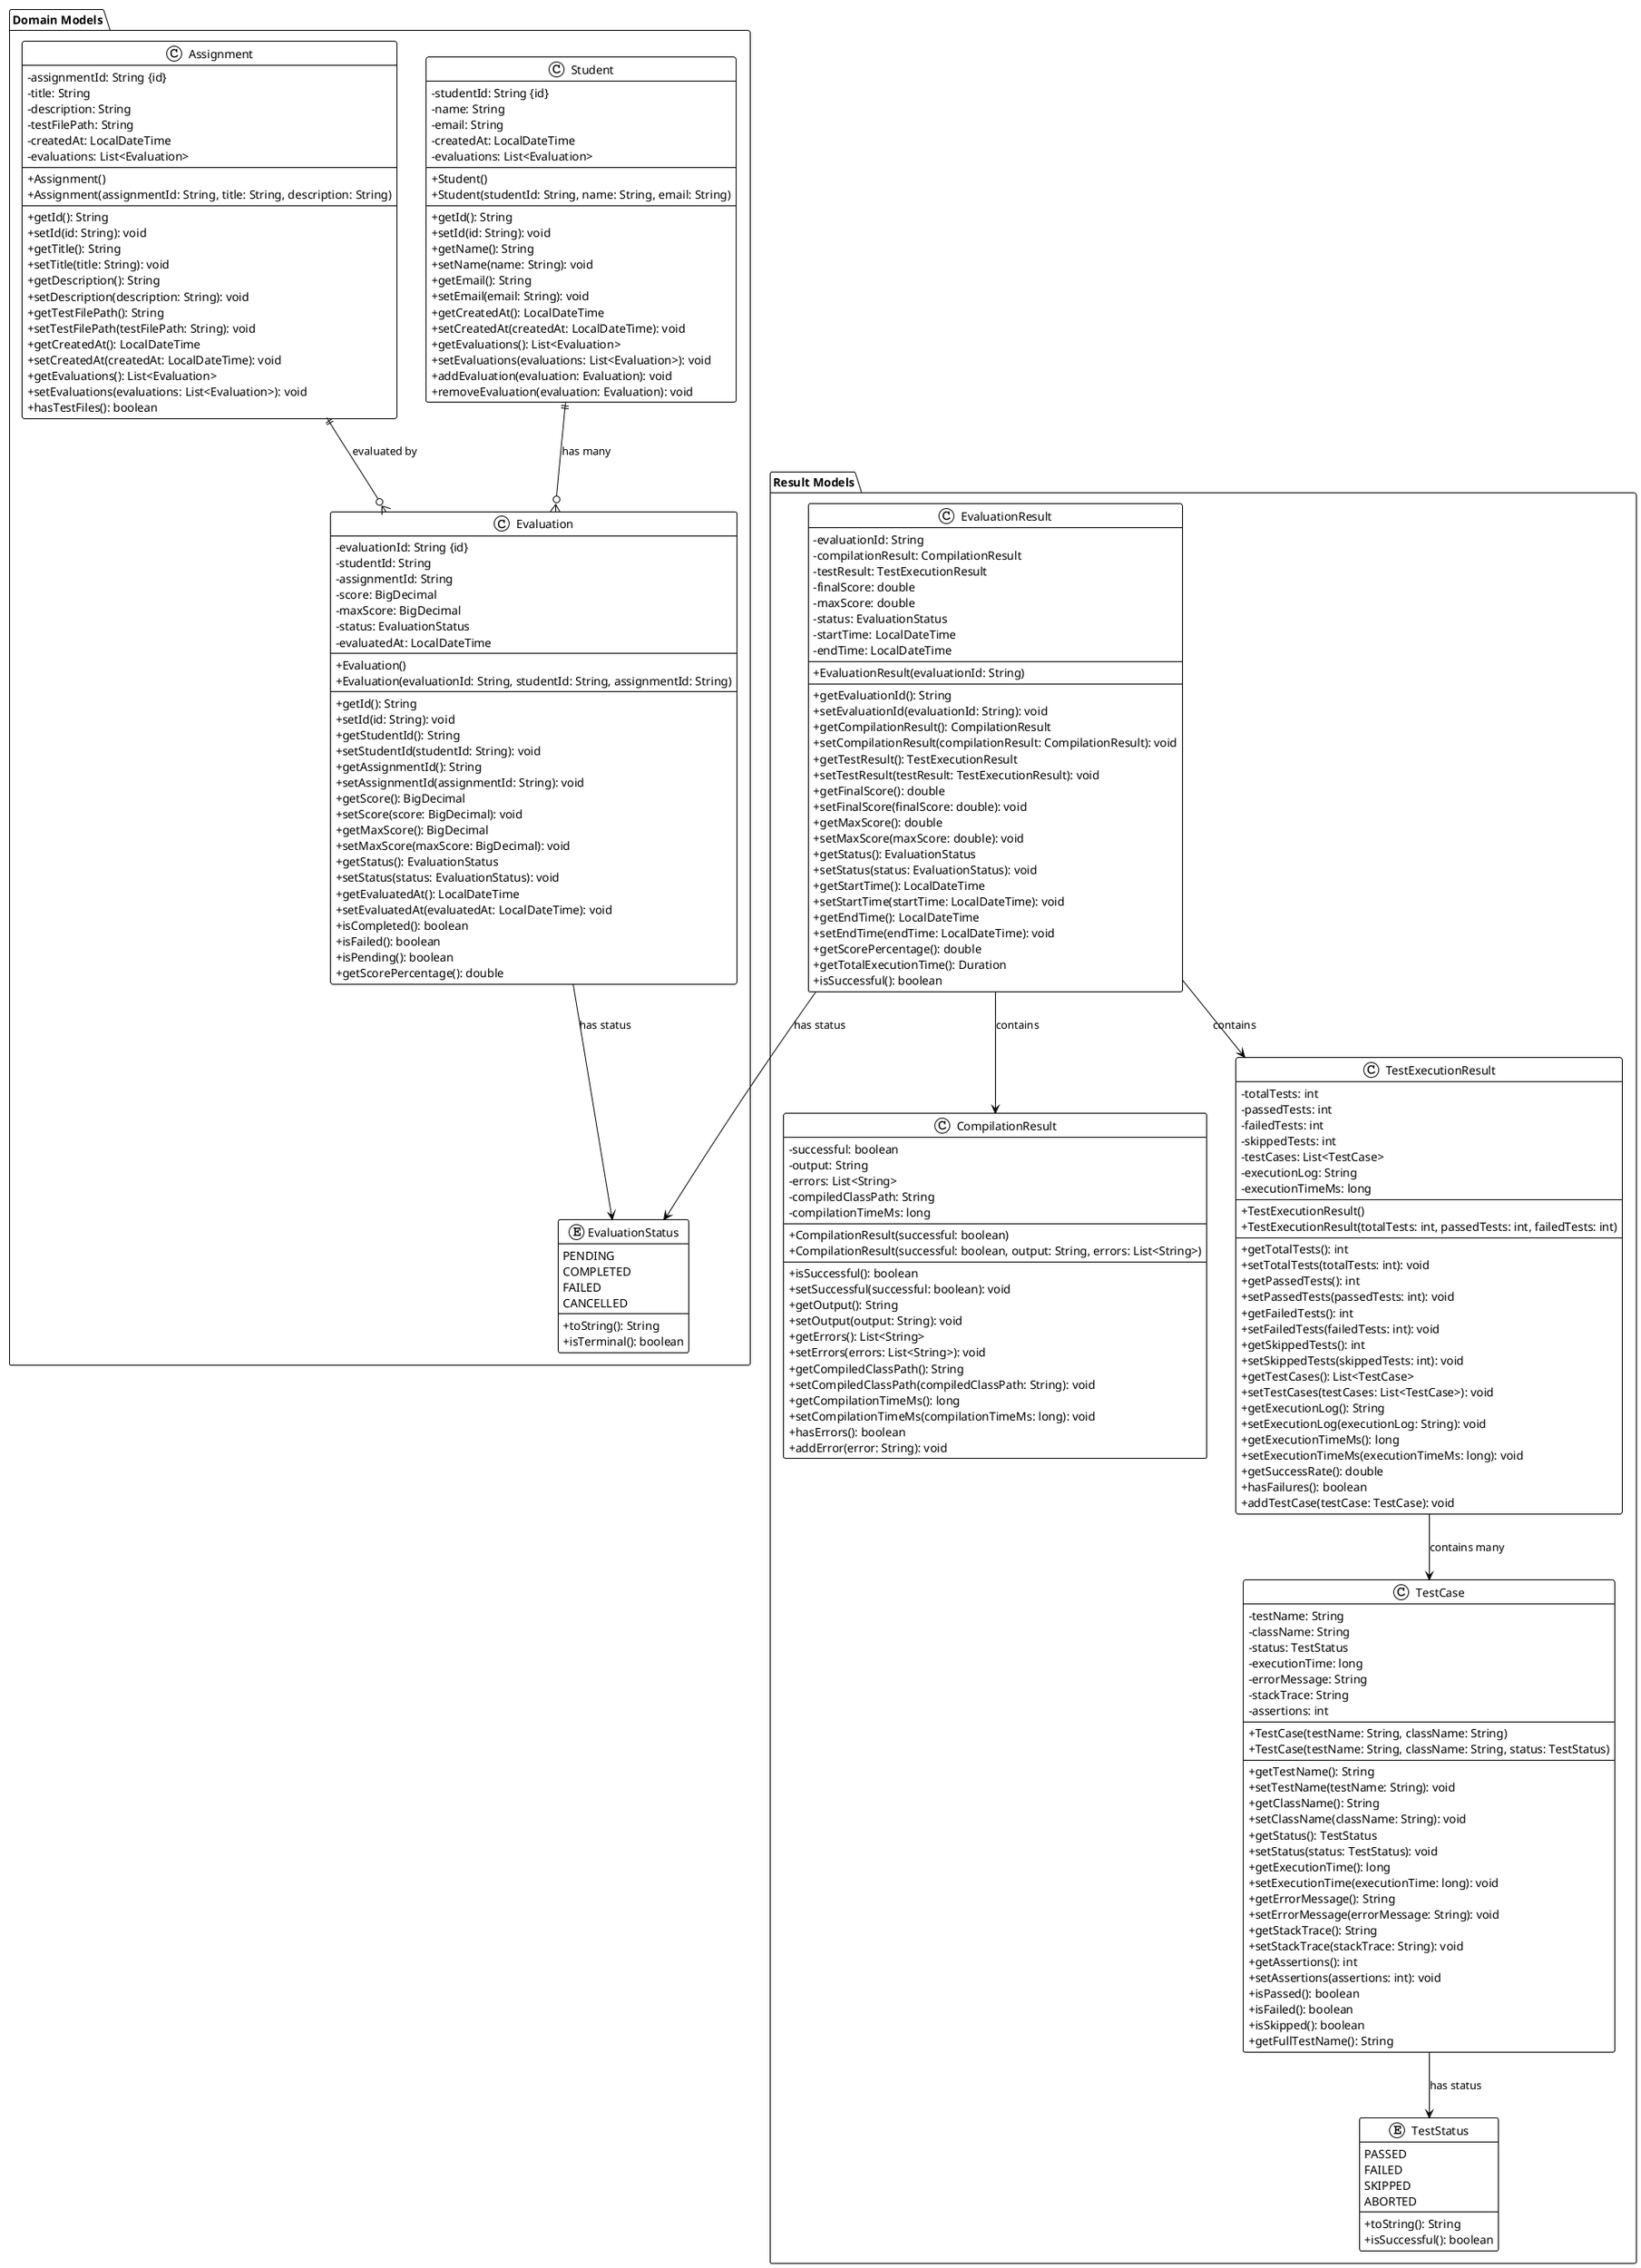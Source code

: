 @startuml Model Layer Class Diagram
!theme plain
skinparam classAttributeIconSize 0

package "Domain Models" {
    class Student {
        -studentId: String {id}
        -name: String
        -email: String
        -createdAt: LocalDateTime
        -evaluations: List<Evaluation>
        --
        +Student()
        +Student(studentId: String, name: String, email: String)
        --
        +getId(): String
        +setId(id: String): void
        +getName(): String
        +setName(name: String): void
        +getEmail(): String
        +setEmail(email: String): void
        +getCreatedAt(): LocalDateTime
        +setCreatedAt(createdAt: LocalDateTime): void
        +getEvaluations(): List<Evaluation>
        +setEvaluations(evaluations: List<Evaluation>): void
        +addEvaluation(evaluation: Evaluation): void
        +removeEvaluation(evaluation: Evaluation): void
    }
    
    class Assignment {
        -assignmentId: String {id}
        -title: String
        -description: String
        -testFilePath: String
        -createdAt: LocalDateTime
        -evaluations: List<Evaluation>
        --
        +Assignment()
        +Assignment(assignmentId: String, title: String, description: String)
        --
        +getId(): String
        +setId(id: String): void
        +getTitle(): String
        +setTitle(title: String): void
        +getDescription(): String
        +setDescription(description: String): void
        +getTestFilePath(): String
        +setTestFilePath(testFilePath: String): void
        +getCreatedAt(): LocalDateTime
        +setCreatedAt(createdAt: LocalDateTime): void
        +getEvaluations(): List<Evaluation>
        +setEvaluations(evaluations: List<Evaluation>): void
        +hasTestFiles(): boolean
    }
    
    class Evaluation {
        -evaluationId: String {id}
        -studentId: String
        -assignmentId: String
        -score: BigDecimal
        -maxScore: BigDecimal
        -status: EvaluationStatus
        -evaluatedAt: LocalDateTime
        --
        +Evaluation()
        +Evaluation(evaluationId: String, studentId: String, assignmentId: String)
        --
        +getId(): String
        +setId(id: String): void
        +getStudentId(): String
        +setStudentId(studentId: String): void
        +getAssignmentId(): String
        +setAssignmentId(assignmentId: String): void
        +getScore(): BigDecimal
        +setScore(score: BigDecimal): void
        +getMaxScore(): BigDecimal
        +setMaxScore(maxScore: BigDecimal): void
        +getStatus(): EvaluationStatus
        +setStatus(status: EvaluationStatus): void
        +getEvaluatedAt(): LocalDateTime
        +setEvaluatedAt(evaluatedAt: LocalDateTime): void
        +isCompleted(): boolean
        +isFailed(): boolean
        +isPending(): boolean
        +getScorePercentage(): double
    }
    
    enum EvaluationStatus {
        PENDING
        COMPLETED
        FAILED
        CANCELLED
        --
        +toString(): String
        +isTerminal(): boolean
    }
}

package "Result Models" {
    class CompilationResult {
        -successful: boolean
        -output: String
        -errors: List<String>
        -compiledClassPath: String
        -compilationTimeMs: long
        --
        +CompilationResult(successful: boolean)
        +CompilationResult(successful: boolean, output: String, errors: List<String>)
        --
        +isSuccessful(): boolean
        +setSuccessful(successful: boolean): void
        +getOutput(): String
        +setOutput(output: String): void
        +getErrors(): List<String>
        +setErrors(errors: List<String>): void
        +getCompiledClassPath(): String
        +setCompiledClassPath(compiledClassPath: String): void
        +getCompilationTimeMs(): long
        +setCompilationTimeMs(compilationTimeMs: long): void
        +hasErrors(): boolean
        +addError(error: String): void
    }
    
    class TestExecutionResult {
        -totalTests: int
        -passedTests: int
        -failedTests: int
        -skippedTests: int
        -testCases: List<TestCase>
        -executionLog: String
        -executionTimeMs: long
        --
        +TestExecutionResult()
        +TestExecutionResult(totalTests: int, passedTests: int, failedTests: int)
        --
        +getTotalTests(): int
        +setTotalTests(totalTests: int): void
        +getPassedTests(): int
        +setPassedTests(passedTests: int): void
        +getFailedTests(): int
        +setFailedTests(failedTests: int): void
        +getSkippedTests(): int
        +setSkippedTests(skippedTests: int): void
        +getTestCases(): List<TestCase>
        +setTestCases(testCases: List<TestCase>): void
        +getExecutionLog(): String
        +setExecutionLog(executionLog: String): void
        +getExecutionTimeMs(): long
        +setExecutionTimeMs(executionTimeMs: long): void
        +getSuccessRate(): double
        +hasFailures(): boolean
        +addTestCase(testCase: TestCase): void
    }
    
    class TestCase {
        -testName: String
        -className: String
        -status: TestStatus
        -executionTime: long
        -errorMessage: String
        -stackTrace: String
        -assertions: int
        --
        +TestCase(testName: String, className: String)
        +TestCase(testName: String, className: String, status: TestStatus)
        --
        +getTestName(): String
        +setTestName(testName: String): void
        +getClassName(): String
        +setClassName(className: String): void
        +getStatus(): TestStatus
        +setStatus(status: TestStatus): void
        +getExecutionTime(): long
        +setExecutionTime(executionTime: long): void
        +getErrorMessage(): String
        +setErrorMessage(errorMessage: String): void
        +getStackTrace(): String
        +setStackTrace(stackTrace: String): void
        +getAssertions(): int
        +setAssertions(assertions: int): void
        +isPassed(): boolean
        +isFailed(): boolean
        +isSkipped(): boolean
        +getFullTestName(): String
    }
    
    enum TestStatus {
        PASSED
        FAILED
        SKIPPED
        ABORTED
        --
        +toString(): String
        +isSuccessful(): boolean
    }
    
    class EvaluationResult {
        -evaluationId: String
        -compilationResult: CompilationResult
        -testResult: TestExecutionResult
        -finalScore: double
        -maxScore: double
        -status: EvaluationStatus
        -startTime: LocalDateTime
        -endTime: LocalDateTime
        --
        +EvaluationResult(evaluationId: String)
        --
        +getEvaluationId(): String
        +setEvaluationId(evaluationId: String): void
        +getCompilationResult(): CompilationResult
        +setCompilationResult(compilationResult: CompilationResult): void
        +getTestResult(): TestExecutionResult
        +setTestResult(testResult: TestExecutionResult): void
        +getFinalScore(): double
        +setFinalScore(finalScore: double): void
        +getMaxScore(): double
        +setMaxScore(maxScore: double): void
        +getStatus(): EvaluationStatus
        +setStatus(status: EvaluationStatus): void
        +getStartTime(): LocalDateTime
        +setStartTime(startTime: LocalDateTime): void
        +getEndTime(): LocalDateTime
        +setEndTime(endTime: LocalDateTime): void
        +getScorePercentage(): double
        +getTotalExecutionTime(): Duration
        +isSuccessful(): boolean
    }
}

' Relationships
Student ||--o{ Evaluation : "has many"
Assignment ||--o{ Evaluation : "evaluated by"
Evaluation --> EvaluationStatus : "has status"

EvaluationResult --> CompilationResult : "contains"
EvaluationResult --> TestExecutionResult : "contains"
EvaluationResult --> EvaluationStatus : "has status"

TestExecutionResult --> TestCase : "contains many"
TestCase --> TestStatus : "has status"

@enduml